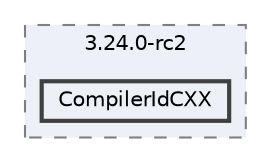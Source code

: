 digraph "build/CMakeFiles/3.24.0-rc2/CompilerIdCXX"
{
 // INTERACTIVE_SVG=YES
 // LATEX_PDF_SIZE
  bgcolor="transparent";
  edge [fontname=Helvetica,fontsize=10,labelfontname=Helvetica,labelfontsize=10];
  node [fontname=Helvetica,fontsize=10,shape=box,height=0.2,width=0.4];
  compound=true
  subgraph clusterdir_7ae6bcdde0afa53c57396100715baa39 {
    graph [ bgcolor="#edf0f7", pencolor="grey50", label="3.24.0-rc2", fontname=Helvetica,fontsize=10 style="filled,dashed", URL="dir_7ae6bcdde0afa53c57396100715baa39.html",tooltip=""]
  dir_13abe69eb2a85326140cda79cdd3d371 [label="CompilerIdCXX", fillcolor="#edf0f7", color="grey25", style="filled,bold", URL="dir_13abe69eb2a85326140cda79cdd3d371.html",tooltip=""];
  }
}
